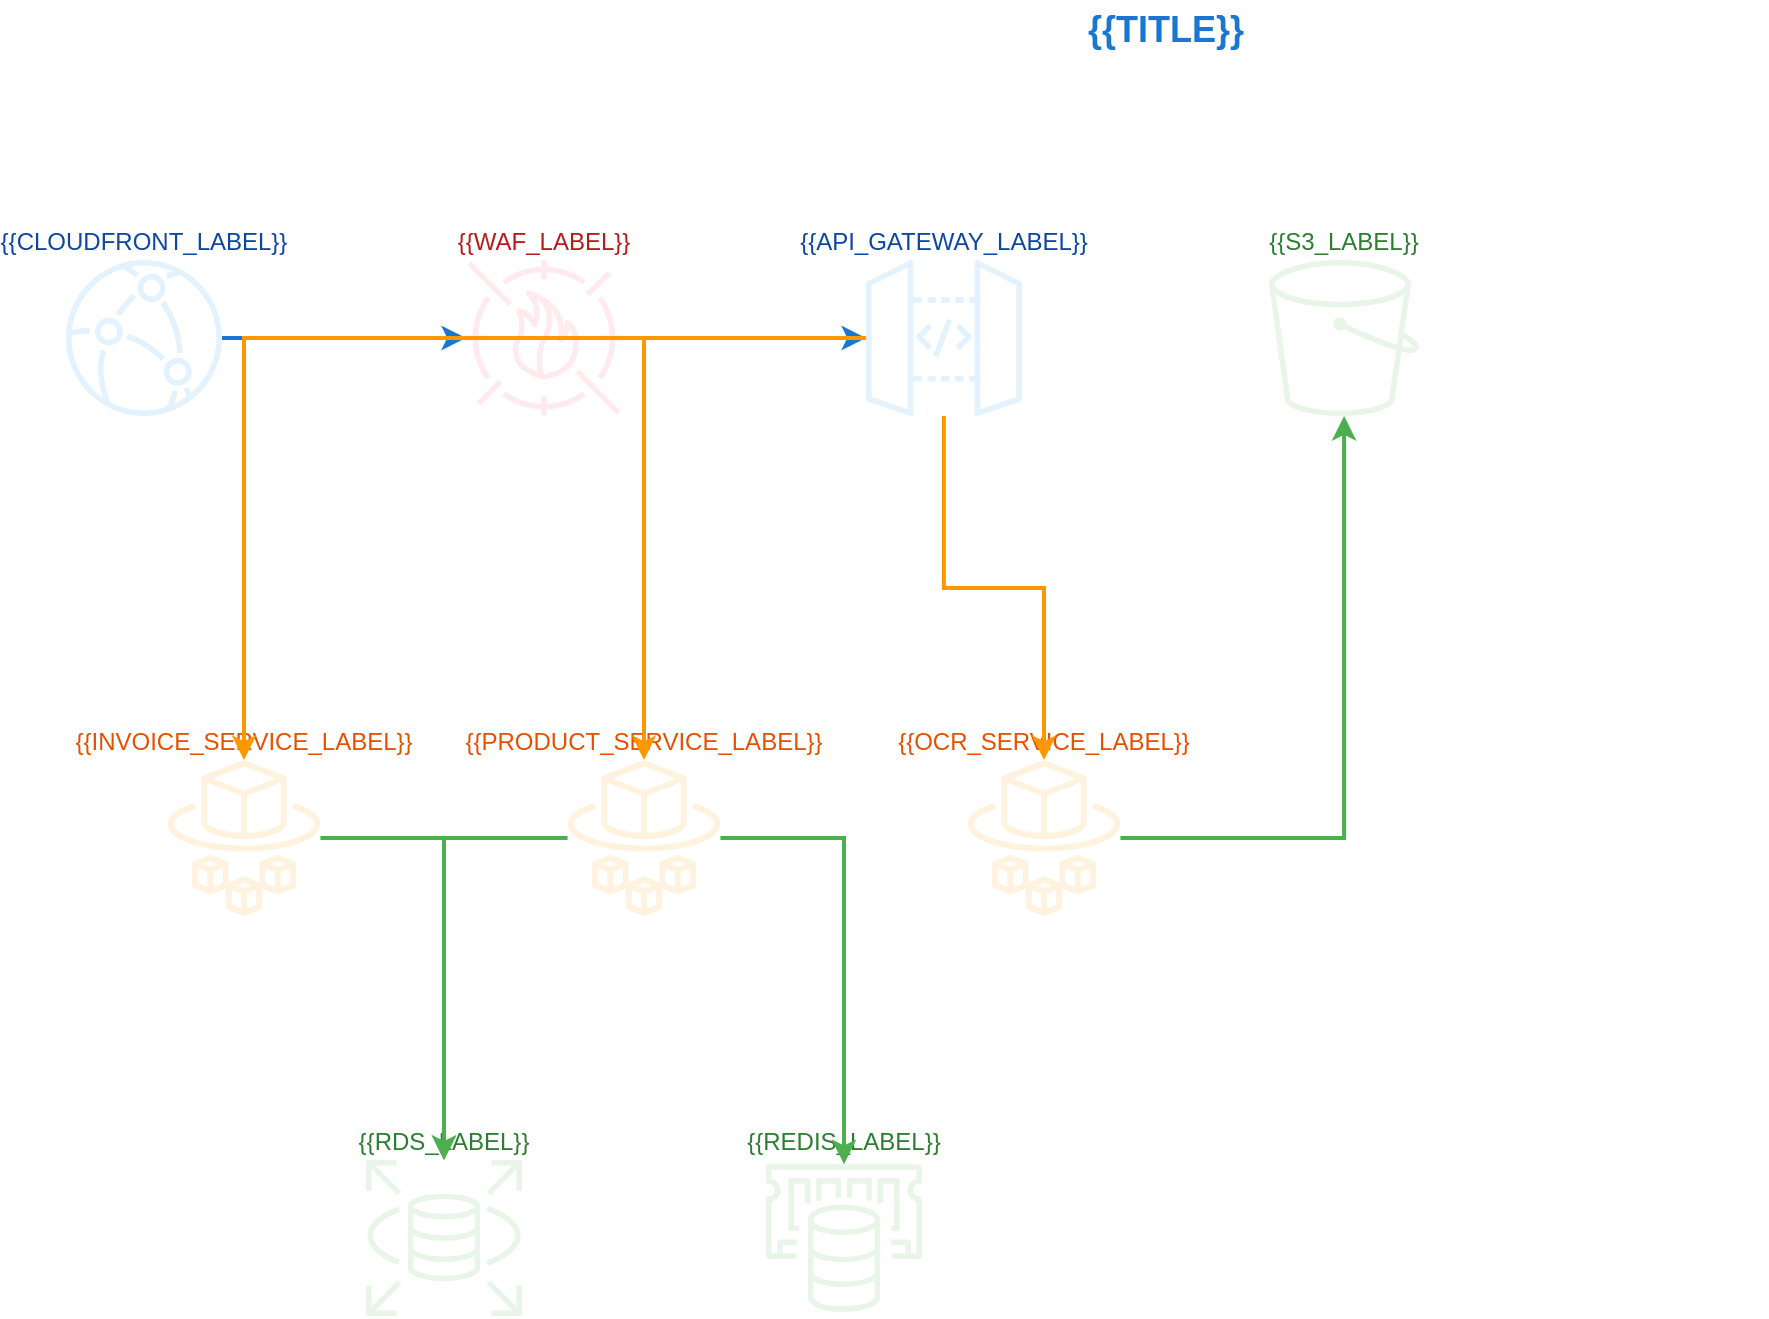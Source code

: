 <?xml version="1.0" encoding="UTF-8"?>
<mxfile version="22.1.11">
  <diagram name="AWS Network Architecture" id="network_template">
    <mxGraphModel dx="2500" dy="1600" grid="1" gridSize="10" guides="1" tooltips="1" connect="1" arrows="1" fold="1" page="1" pageScale="1" pageWidth="1400" pageHeight="1000">
      <root>
        <mxCell id="0"/>
        <mxCell id="1" parent="0"/>
        
        <!-- Título -->
        <mxCell id="title" value="{{TITLE}}" style="text;html=1;strokeColor=none;fillColor=none;align=center;verticalAlign=middle;whiteSpace=wrap;rounded=0;fontSize=18;fontStyle=1;fontColor=#1976D2;" vertex="1" parent="1">
          <mxGeometry x="400" y="20" width="600" height="30" as="geometry"/>
        </mxCell>
        
        <!-- Edge Services -->
        <mxCell id="cloudfront" value="{{CLOUDFRONT_LABEL}}" style="shape=mxgraph.aws4.cloudfront;labelPosition=bottom;verticalLabelPosition=top;align=center;verticalAlign=bottom;fillColor=#E3F2FD;strokeColor=#1976D2;fontColor=#0D47A1;" vertex="1" parent="1">
          <mxGeometry x="150" y="150" width="78" height="78" as="geometry"/>
        </mxCell>
        
        <mxCell id="waf" value="{{WAF_LABEL}}" style="shape=mxgraph.aws4.waf;labelPosition=bottom;verticalLabelPosition=top;align=center;verticalAlign=bottom;fillColor=#FFEBEE;strokeColor=#D32F2F;fontColor=#B71C1C;" vertex="1" parent="1">
          <mxGeometry x="350" y="150" width="78" height="78" as="geometry"/>
        </mxCell>
        
        <mxCell id="api_gateway" value="{{API_GATEWAY_LABEL}}" style="shape=mxgraph.aws4.api_gateway;labelPosition=bottom;verticalLabelPosition=top;align=center;verticalAlign=bottom;fillColor=#E3F2FD;strokeColor=#1976D2;fontColor=#0D47A1;" vertex="1" parent="1">
          <mxGeometry x="550" y="150" width="78" height="78" as="geometry"/>
        </mxCell>
        
        <!-- Microservices -->
        <mxCell id="invoice_service" value="{{INVOICE_SERVICE_LABEL}}" style="shape=mxgraph.aws4.fargate;labelPosition=bottom;verticalLabelPosition=top;align=center;verticalAlign=bottom;fillColor=#FFF3E0;strokeColor=#FF9800;fontColor=#E65100;" vertex="1" parent="1">
          <mxGeometry x="200" y="400" width="78" height="78" as="geometry"/>
        </mxCell>
        
        <mxCell id="product_service" value="{{PRODUCT_SERVICE_LABEL}}" style="shape=mxgraph.aws4.fargate;labelPosition=bottom;verticalLabelPosition=top;align=center;verticalAlign=bottom;fillColor=#FFF3E0;strokeColor=#FF9800;fontColor=#E65100;" vertex="1" parent="1">
          <mxGeometry x="400" y="400" width="78" height="78" as="geometry"/>
        </mxCell>
        
        <mxCell id="ocr_service" value="{{OCR_SERVICE_LABEL}}" style="shape=mxgraph.aws4.fargate;labelPosition=bottom;verticalLabelPosition=top;align=center;verticalAlign=bottom;fillColor=#FFF3E0;strokeColor=#FF9800;fontColor=#E65100;" vertex="1" parent="1">
          <mxGeometry x="600" y="400" width="78" height="78" as="geometry"/>
        </mxCell>
        
        <!-- Data Services -->
        <mxCell id="rds_primary" value="{{RDS_LABEL}}" style="shape=mxgraph.aws4.rds;labelPosition=bottom;verticalLabelPosition=top;align=center;verticalAlign=bottom;fillColor=#E8F5E8;strokeColor=#4CAF50;fontColor=#2E7D32;" vertex="1" parent="1">
          <mxGeometry x="300" y="600" width="78" height="78" as="geometry"/>
        </mxCell>
        
        <mxCell id="redis_cache" value="{{REDIS_LABEL}}" style="shape=mxgraph.aws4.elasticache;labelPosition=bottom;verticalLabelPosition=top;align=center;verticalAlign=bottom;fillColor=#E8F5E8;strokeColor=#4CAF50;fontColor=#2E7D32;" vertex="1" parent="1">
          <mxGeometry x="500" y="600" width="78" height="78" as="geometry"/>
        </mxCell>
        
        <mxCell id="s3_storage" value="{{S3_LABEL}}" style="shape=mxgraph.aws4.s3;labelPosition=bottom;verticalLabelPosition=top;align=center;verticalAlign=bottom;fillColor=#E8F5E8;strokeColor=#4CAF50;fontColor=#2E7D32;" vertex="1" parent="1">
          <mxGeometry x="750" y="150" width="78" height="78" as="geometry"/>
        </mxCell>
        
        <!-- Connections -->
        <mxCell id="conn1" style="edgeStyle=orthogonalEdgeStyle;rounded=0;orthogonalLoop=1;jettySize=auto;html=1;strokeColor=#1976D2;strokeWidth=2;" edge="1" parent="1" source="cloudfront" target="waf">
          <mxGeometry relative="1" as="geometry"/>
        </mxCell>
        
        <mxCell id="conn2" style="edgeStyle=orthogonalEdgeStyle;rounded=0;orthogonalLoop=1;jettySize=auto;html=1;strokeColor=#1976D2;strokeWidth=2;" edge="1" parent="1" source="waf" target="api_gateway">
          <mxGeometry relative="1" as="geometry"/>
        </mxCell>
        
        <mxCell id="conn3" style="edgeStyle=orthogonalEdgeStyle;rounded=0;orthogonalLoop=1;jettySize=auto;html=1;strokeColor=#FF9800;strokeWidth=2;" edge="1" parent="1" source="api_gateway" target="invoice_service">
          <mxGeometry relative="1" as="geometry"/>
        </mxCell>
        
        <mxCell id="conn4" style="edgeStyle=orthogonalEdgeStyle;rounded=0;orthogonalLoop=1;jettySize=auto;html=1;strokeColor=#FF9800;strokeWidth=2;" edge="1" parent="1" source="api_gateway" target="product_service">
          <mxGeometry relative="1" as="geometry"/>
        </mxCell>
        
        <mxCell id="conn5" style="edgeStyle=orthogonalEdgeStyle;rounded=0;orthogonalLoop=1;jettySize=auto;html=1;strokeColor=#FF9800;strokeWidth=2;" edge="1" parent="1" source="api_gateway" target="ocr_service">
          <mxGeometry relative="1" as="geometry"/>
        </mxCell>
        
        <mxCell id="conn6" style="edgeStyle=orthogonalEdgeStyle;rounded=0;orthogonalLoop=1;jettySize=auto;html=1;strokeColor=#4CAF50;strokeWidth=2;" edge="1" parent="1" source="invoice_service" target="rds_primary">
          <mxGeometry relative="1" as="geometry"/>
        </mxCell>
        
        <mxCell id="conn7" style="edgeStyle=orthogonalEdgeStyle;rounded=0;orthogonalLoop=1;jettySize=auto;html=1;strokeColor=#4CAF50;strokeWidth=2;" edge="1" parent="1" source="product_service" target="rds_primary">
          <mxGeometry relative="1" as="geometry"/>
        </mxCell>
        
        <mxCell id="conn8" style="edgeStyle=orthogonalEdgeStyle;rounded=0;orthogonalLoop=1;jettySize=auto;html=1;strokeColor=#4CAF50;strokeWidth=2;" edge="1" parent="1" source="product_service" target="redis_cache">
          <mxGeometry relative="1" as="geometry"/>
        </mxCell>
        
        <mxCell id="conn9" style="edgeStyle=orthogonalEdgeStyle;rounded=0;orthogonalLoop=1;jettySize=auto;html=1;strokeColor=#4CAF50;strokeWidth=2;" edge="1" parent="1" source="ocr_service" target="s3_storage">
          <mxGeometry relative="1" as="geometry"/>
        </mxCell>
        
      </root>
    </mxGraphModel>
  </diagram>
</mxfile>